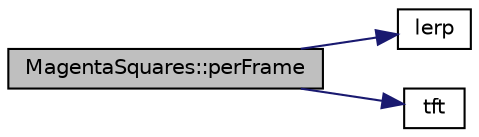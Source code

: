 digraph "MagentaSquares::perFrame"
{
 // LATEX_PDF_SIZE
  edge [fontname="Helvetica",fontsize="10",labelfontname="Helvetica",labelfontsize="10"];
  node [fontname="Helvetica",fontsize="10",shape=record];
  rankdir="LR";
  Node1 [label="MagentaSquares::perFrame",height=0.2,width=0.4,color="black", fillcolor="grey75", style="filled", fontcolor="black",tooltip=" "];
  Node1 -> Node2 [color="midnightblue",fontsize="10",style="solid",fontname="Helvetica"];
  Node2 [label="lerp",height=0.2,width=0.4,color="black", fillcolor="white", style="filled",URL="$_math_util_8h.html#a81990fce6f19bce5fc3989fae017ffb1",tooltip=" "];
  Node1 -> Node3 [color="midnightblue",fontsize="10",style="solid",fontname="Helvetica"];
  Node3 [label="tft",height=0.2,width=0.4,color="black", fillcolor="white", style="filled",URL="$_app_manager_8h.html#a02651bfd33ab4b159cf8e4e3ee120c2f",tooltip=" "];
}
